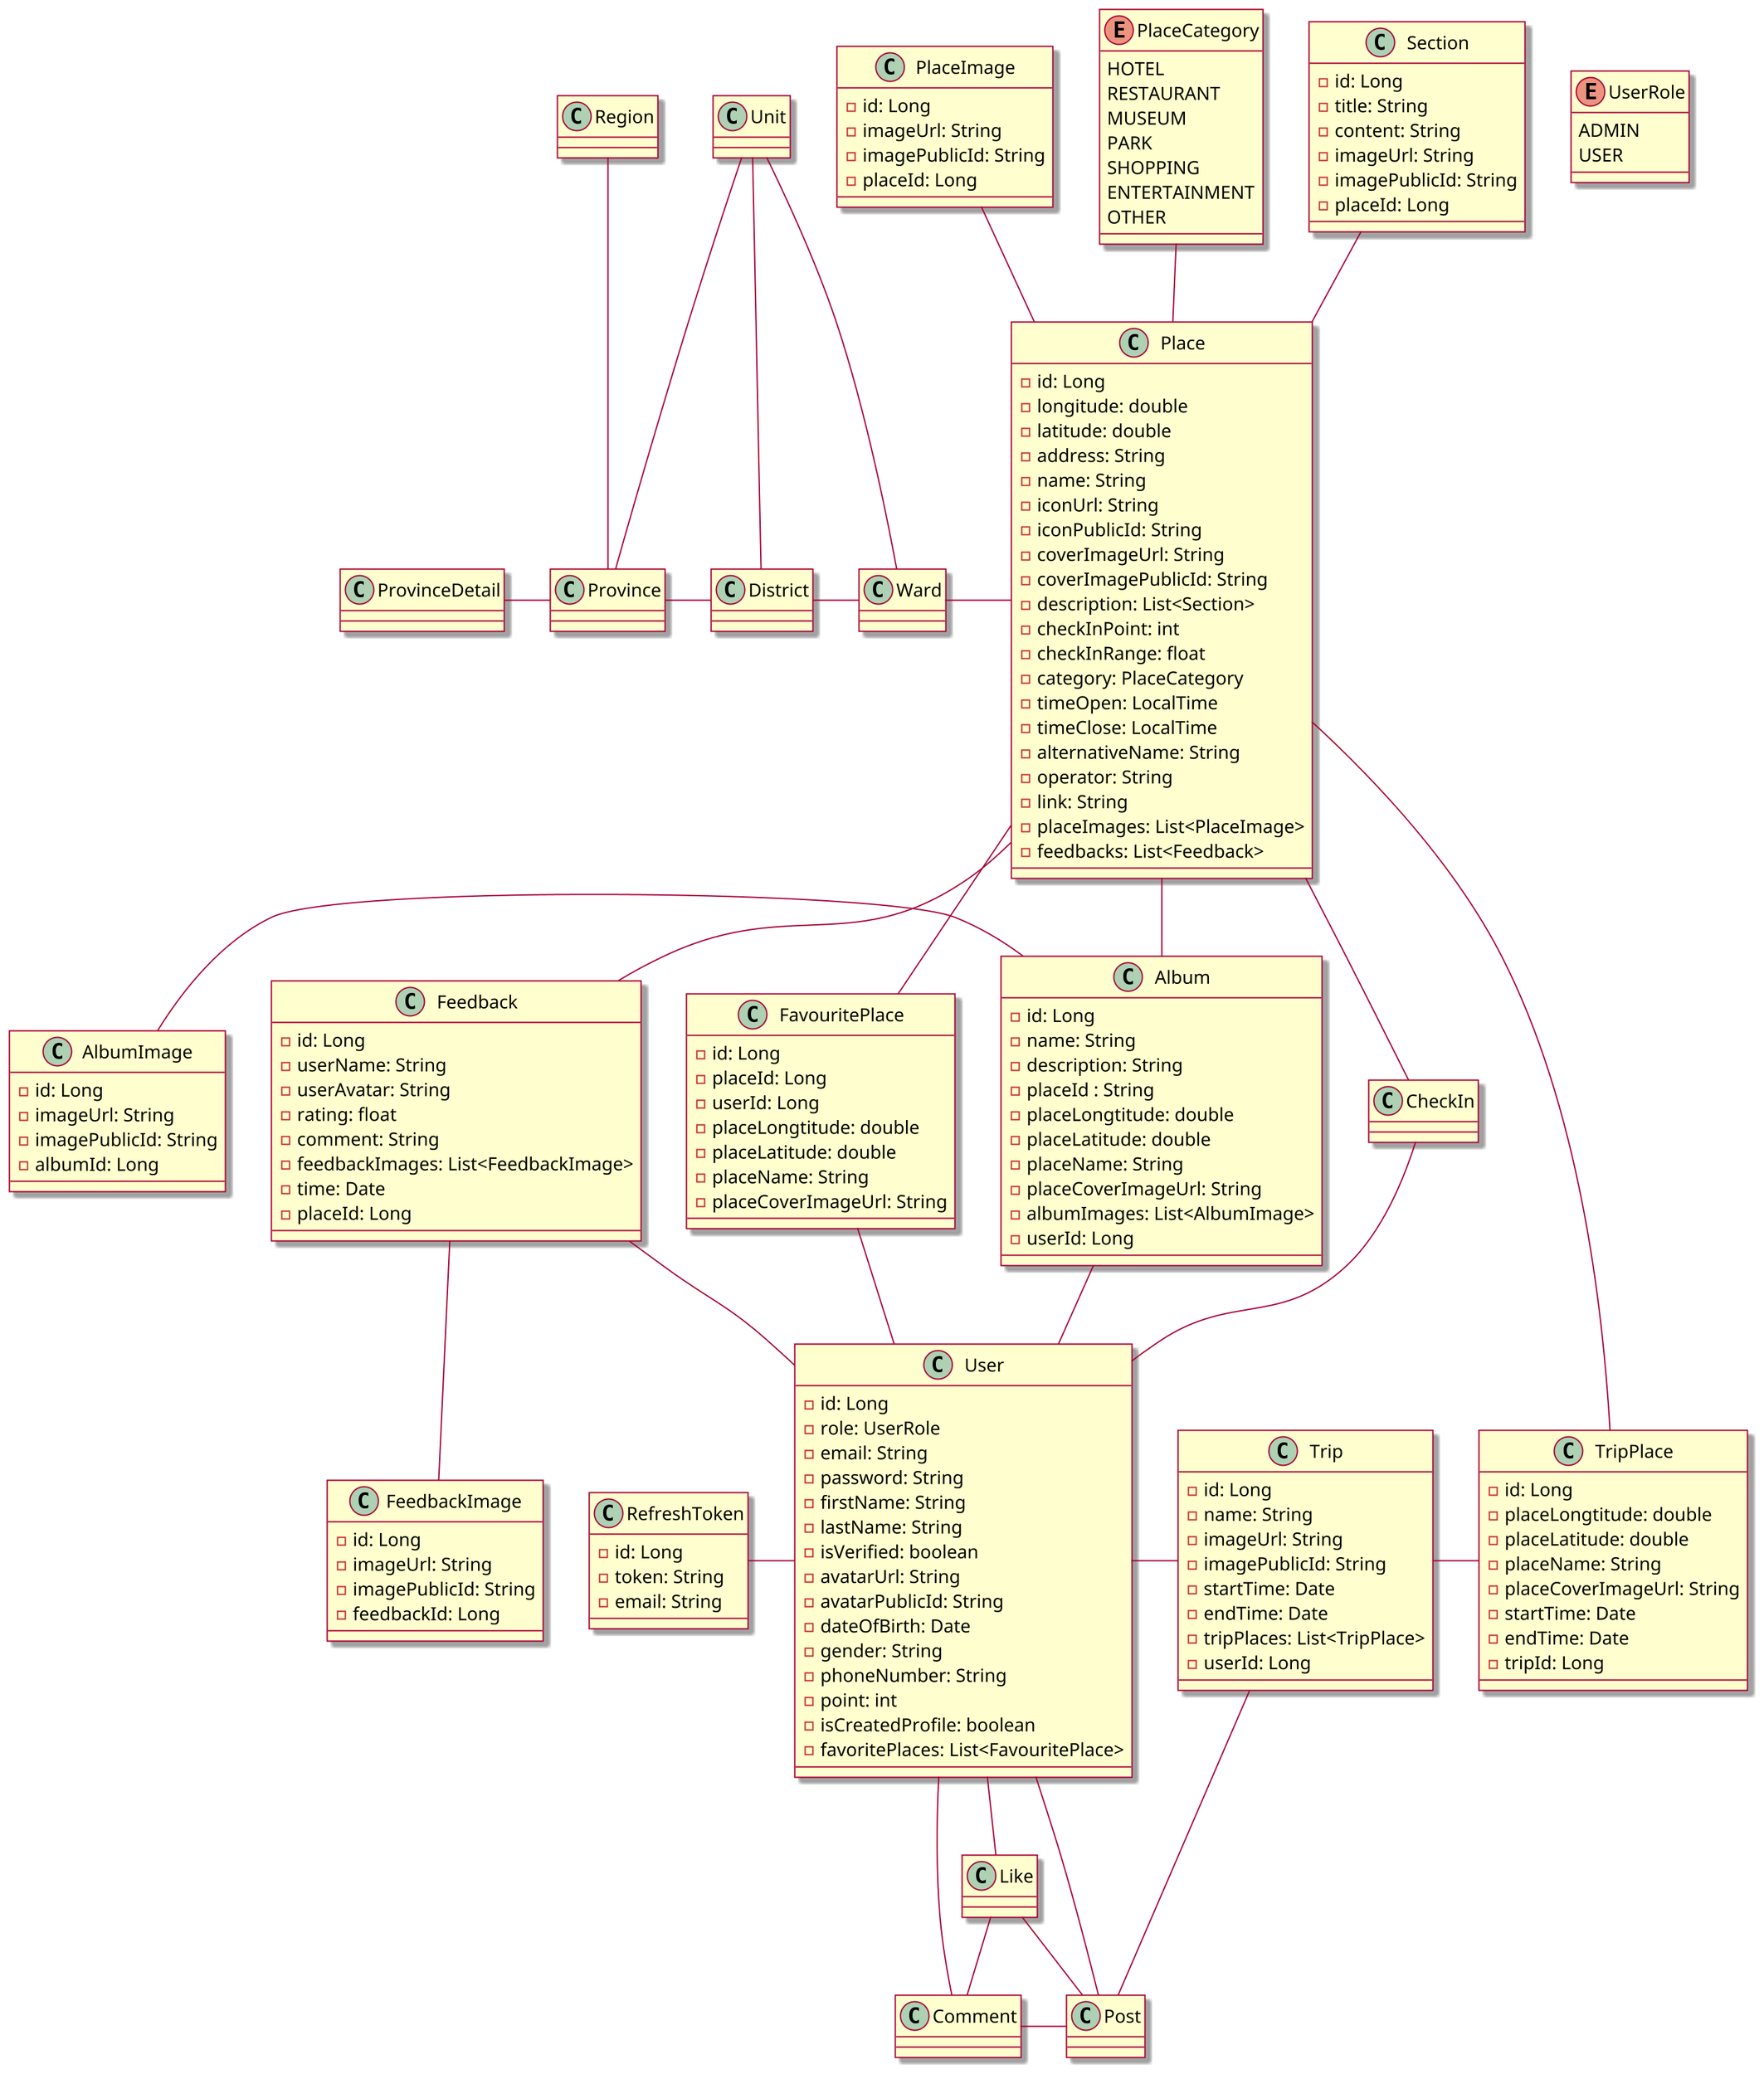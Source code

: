 @startuml ClassDiagram

skin rose
scale 2

class Album {
    - id: Long
    - name: String
    - description: String
    - placeId : String
    - placeLongtitude: double
    - placeLatitude: double
    - placeName: String
    - placeCoverImageUrl: String
    - albumImages: List<AlbumImage>
    - userId: Long
}

class AlbumImage {
    - id: Long
    - imageUrl: String
    - imagePublicId: String
    - albumId: Long
}

class User {
    - id: Long
    - role: UserRole
    - email: String
    - password: String
    - firstName: String
    - lastName: String
    - isVerified: boolean
    - avatarUrl: String
    - avatarPublicId: String
    - dateOfBirth: Date
    - gender: String
    - phoneNumber: String
    - point: int
    - isCreatedProfile: boolean
    - favoritePlaces: List<FavouritePlace>
}

class Place {
    - id: Long
    - longitude: double
    - latitude: double
    - address: String
    - name: String
    - iconUrl: String
    - iconPublicId: String
    - coverImageUrl: String
    - coverImagePublicId: String
    - description: List<Section>
    - checkInPoint: int
    - checkInRange: float
    - category: PlaceCategory
    - timeOpen: LocalTime
    - timeClose: LocalTime
    - alternativeName: String
    - operator: String
    - link: String
    - placeImages: List<PlaceImage>
    - feedbacks: List<Feedback>
}

class PlaceImage {
    - id: Long
    - imageUrl: String
    - imagePublicId: String
    - placeId: Long
}

class Feedback {
    - id: Long
    - userName: String
    - userAvatar: String
    - rating: float
    - comment: String
    - feedbackImages: List<FeedbackImage>
    - time: Date
    - placeId: Long
}

class FeedbackImage {
    - id: Long
    - imageUrl: String
    - imagePublicId: String
    - feedbackId: Long
}

class Section {
    - id: Long
    - title: String
    - content: String
    - imageUrl: String
    - imagePublicId: String
    - placeId: Long
}

class FavouritePlace {
    - id: Long
    - placeId: Long
    - userId: Long
    - placeLongtitude: double
    - placeLatitude: double
    - placeName: String
    - placeCoverImageUrl: String
}

class Trip {
    - id: Long
    - name: String
    - imageUrl: String
    - imagePublicId: String
    - startTime: Date
    - endTime: Date
    - tripPlaces: List<TripPlace>
    - userId: Long
}

class TripPlace {
    - id: Long
    - placeLongtitude: double
    - placeLatitude: double
    - placeName: String
    - placeCoverImageUrl: String
    - startTime: Date
    - endTime: Date
    - tripId: Long
}

enum UserRole {
    ADMIN
    USER
}

enum PlaceCategory {
    HOTEL
    RESTAURANT
    MUSEUM
    PARK
    SHOPPING
    ENTERTAINMENT
    OTHER
}

class RefreshToken {
    - id: Long
    - token: String
    - email: String
}

User -right- Trip
User -up- Album
User -up- FavouritePlace
User -left- RefreshToken
User -down- Post
User -down- Comment
User -up- CheckIn
User -down- Like

Album -left- AlbumImage
Album -up- Place

Trip -right- TripPlace

Place -down- Feedback
Place -up- Section
Place -up- PlaceCategory
Place -up- PlaceImage
Place -left- Ward
Place -down- FavouritePlace
Place -down- CheckIn
Place -down- TripPlace

Feedback -down- FeedbackImage
Feedback -right- User

Province -up- Unit
Province -up- Region
Province -left- ProvinceDetail

District -up- Unit
District -left- Province

Ward -up- Unit
Ward -left- District

Post -left- Comment
Post -up- Like
Post -up- Trip

Comment -up- Like

@enduml